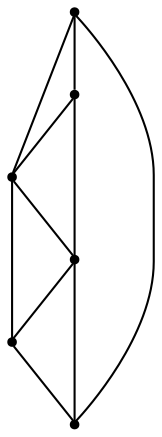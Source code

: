 graph {
  node [shape=point,comment="{\"directed\":false,\"doi\":\"10.1007/978-3-319-50106-2_33\",\"figure\":\"4\"}"]

  v0 [pos="1006.389532540739,428.7853977829782"]
  v1 [pos="904.0898850935413,487.85246377512715"]
  v2 [pos="1006.389532540739,310.6576802017016"]
  v3 [pos="904.0898850935413,251.59284772535068"]
  v4 [pos="801.7819075636253,428.7853977829782"]
  v5 [pos="801.7819075636252,310.6576802017017"]

  v0 -- v1 [id="-1",pos="1006.389532540739,428.7853977829782 985.9792670541723,464.10308770702716 947.8068144505412,487.85252736276556 904.0898850935413,487.85246377512715"]
  v0 -- v2 [id="-2",pos="1006.389532540739,428.7853977829782 1016.4617306086459,411.4227690155558 1022.2170076478355,391.24500668294735 1022.2170076478355,369.72265575023897 1022.2170076478355,348.19994663079194 1016.4615390421136,328.0214176131569 1006.389532540739,310.6576802017016"]
  v3 -- v2 [id="-3",pos="904.0898850935413,251.59284772535068 947.8064562592381,251.58861914739845 985.9786415877275,275.33953996555493 1006.389532540739,310.6576802017016"]
  v4 -- v5 [id="-4",pos="801.7819075636253,428.7853977829782 791.7100173834323,411.4224702335448 785.9543688681108,391.2448473369901 785.9543688681109,369.72265575023897 785.9543688681109,348.20010597686814 791.7102089636841,328.0217164017711 801.7819075636252,310.6576802017017"]
  v1 -- v4 [id="-5",pos="904.0898850935413,487.85246377512715 860.3672151100579,487.85252736276556 822.1936867036165,464.10291459015457 801.7819075636253,428.7853977829782"]
  v5 -- v3 [id="-6",pos="801.7819075636252,310.6576802017017 822.1943121852009,275.3397130947718 860.3675732782012,251.58861914739845 904.0898850935413,251.59284772535068"]
  v4 -- v3 [id="-7",pos="801.7819075636253,428.7853977829782 904.0898850935413,251.59284772535068 904.0898850935413,251.59284772535068 904.0898850935413,251.59284772535068"]
  v1 -- v5 [id="-13",pos="904.0898850935413,487.85246377512715 804.2322872396139,583.845761601392 668.7232071191801,349.1278914317734 801.7819075636252,310.6576802017017"]
  v5 -- v2 [id="-14",pos="801.7819075636252,310.6576802017017 768.5682780548209,176.18999025814162 1039.5948319668248,176.18999025814162 1006.389532540739,310.6576802017016"]
  v0 -- v4 [id="-15",pos="1006.389532540739,428.7853977829782 801.7819075636253,428.7853977829782 801.7819075636253,428.7853977829782 801.7819075636253,428.7853977829782"]
}